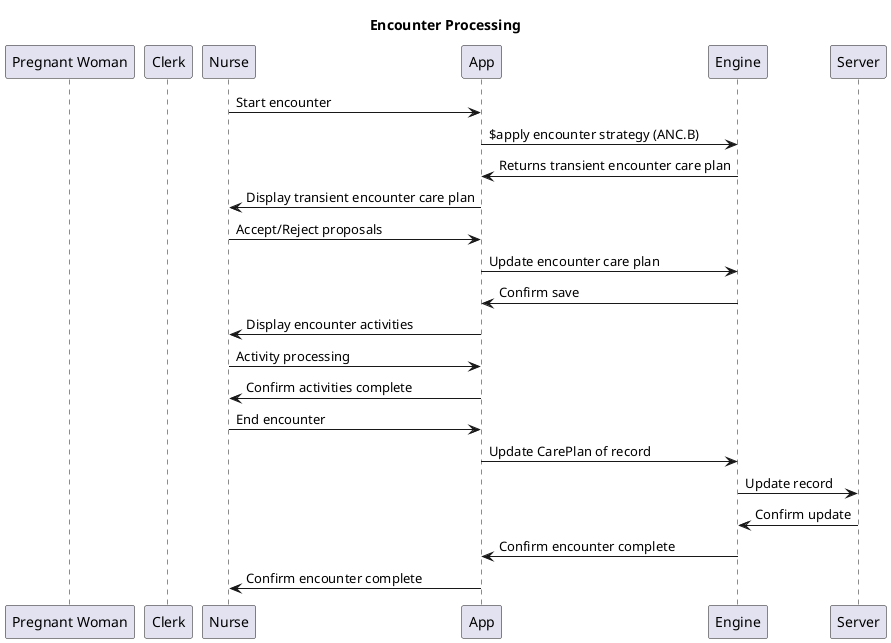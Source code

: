 @startuml EncounterProcessing
title Encounter Processing
participant "Pregnant Woman" as PW
participant "Clerk" as Clerk
participant "Nurse" as Nurse
participant "App" as App
participant "Engine" as Engine
participant "Server" as Server

Nurse -> App: Start encounter
App -> Engine: $apply encounter strategy (ANC.B)
Engine -> App: Returns transient encounter care plan
App -> Nurse: Display transient encounter care plan
Nurse -> App: Accept/Reject proposals
App -> Engine: Update encounter care plan
Engine -> App: Confirm save
App -> Nurse: Display encounter activities
Nurse -> App: Activity processing
App -> Nurse: Confirm activities complete
Nurse -> App: End encounter
App -> Engine: Update CarePlan of record
Engine -> Server: Update record
Server -> Engine: Confirm update
Engine -> App: Confirm encounter complete
App -> Nurse: Confirm encounter complete


@enduml